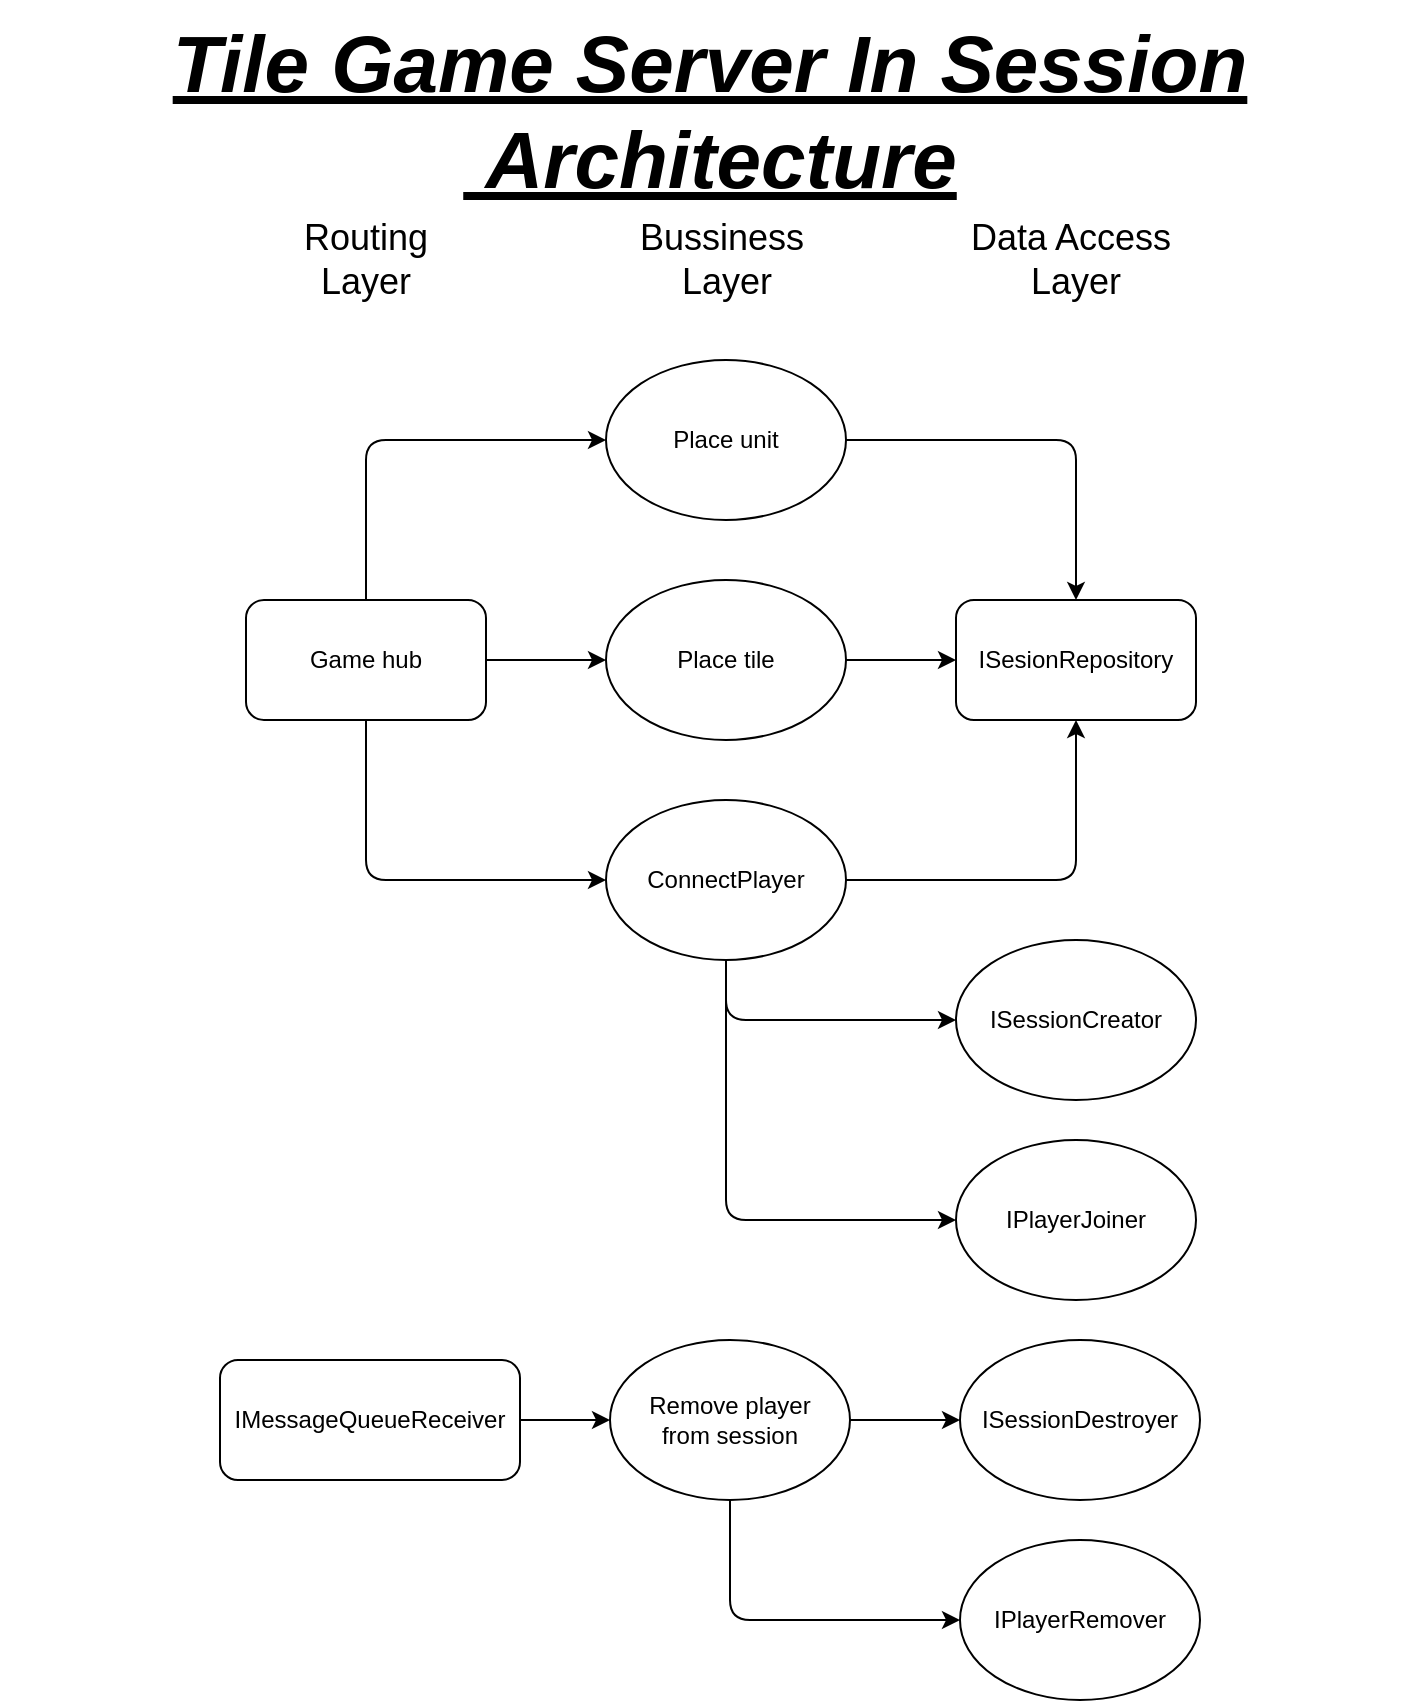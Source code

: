 <mxfile version="14.5.1" type="device"><diagram id="zs68d7hvvTR-MqtRcNAH" name="Page-1"><mxGraphModel dx="886" dy="511" grid="1" gridSize="10" guides="1" tooltips="1" connect="1" arrows="1" fold="1" page="1" pageScale="1" pageWidth="827" pageHeight="1169" math="0" shadow="0"><root><mxCell id="0"/><mxCell id="1" parent="0"/><mxCell id="57feNAYNzXfSAhMgYncy-16" value="ISesionRepository" style="rounded=1;whiteSpace=wrap;html=1;" parent="1" vertex="1"><mxGeometry x="800" y="310" width="120" height="60" as="geometry"/></mxCell><mxCell id="up3Yxn6hH0Z83xCeS7lL-11" value="" style="edgeStyle=orthogonalEdgeStyle;rounded=0;orthogonalLoop=1;jettySize=auto;html=1;" edge="1" parent="1" source="57feNAYNzXfSAhMgYncy-18" target="57feNAYNzXfSAhMgYncy-40"><mxGeometry relative="1" as="geometry"/></mxCell><mxCell id="57feNAYNzXfSAhMgYncy-18" value="Game hub" style="rounded=1;whiteSpace=wrap;html=1;" parent="1" vertex="1"><mxGeometry x="445" y="310" width="120" height="60" as="geometry"/></mxCell><mxCell id="57feNAYNzXfSAhMgYncy-19" value="" style="endArrow=classic;html=1;shadow=0;align=center;edgeStyle=elbowEdgeStyle;exitX=0.5;exitY=0;exitDx=0;exitDy=0;entryX=0;entryY=0.5;entryDx=0;entryDy=0;" parent="1" edge="1" target="57feNAYNzXfSAhMgYncy-39" source="57feNAYNzXfSAhMgYncy-18"><mxGeometry width="50" height="50" relative="1" as="geometry"><mxPoint x="515" y="290" as="sourcePoint"/><mxPoint x="385" y="270" as="targetPoint"/><Array as="points"><mxPoint x="505" y="290"/></Array></mxGeometry></mxCell><mxCell id="57feNAYNzXfSAhMgYncy-30" value="Tile Game Server In Session&lt;br&gt;&amp;nbsp;Architecture" style="text;html=1;strokeColor=none;fillColor=none;align=center;verticalAlign=middle;whiteSpace=wrap;rounded=0;fontStyle=7;horizontal=1;fontSize=40;" parent="1" vertex="1"><mxGeometry x="322" y="10" width="710" height="110" as="geometry"/></mxCell><mxCell id="57feNAYNzXfSAhMgYncy-38" value="" style="endArrow=classic;html=1;shadow=0;fontSize=12;align=center;exitX=1;exitY=0.5;exitDx=0;exitDy=0;entryX=0.5;entryY=0;entryDx=0;entryDy=0;" parent="1" edge="1" target="57feNAYNzXfSAhMgYncy-16" source="57feNAYNzXfSAhMgYncy-39"><mxGeometry width="50" height="50" relative="1" as="geometry"><mxPoint x="992" y="290" as="sourcePoint"/><mxPoint x="888" y="310" as="targetPoint"/><Array as="points"><mxPoint x="860" y="230"/></Array></mxGeometry></mxCell><mxCell id="57feNAYNzXfSAhMgYncy-39" value="Place unit" style="ellipse;whiteSpace=wrap;html=1;fontSize=12;align=center;verticalAlign=middle;" parent="1" vertex="1"><mxGeometry x="625" y="190" width="120" height="80" as="geometry"/></mxCell><mxCell id="up3Yxn6hH0Z83xCeS7lL-12" value="" style="edgeStyle=orthogonalEdgeStyle;rounded=0;orthogonalLoop=1;jettySize=auto;html=1;" edge="1" parent="1" source="57feNAYNzXfSAhMgYncy-40" target="57feNAYNzXfSAhMgYncy-16"><mxGeometry relative="1" as="geometry"/></mxCell><mxCell id="57feNAYNzXfSAhMgYncy-40" value="Place tile" style="ellipse;whiteSpace=wrap;html=1;fontSize=12;align=center;verticalAlign=middle;" parent="1" vertex="1"><mxGeometry x="625" y="300" width="120" height="80" as="geometry"/></mxCell><mxCell id="YDsrvAvlM_w_qQH1EyTT-2" value="&lt;font style=&quot;font-size: 18px&quot;&gt;Data Access&amp;nbsp;&lt;br&gt;Layer&lt;/font&gt;" style="text;html=1;strokeColor=none;fillColor=none;align=center;verticalAlign=middle;whiteSpace=wrap;rounded=0;" parent="1" vertex="1"><mxGeometry x="800" y="130" width="120" height="20" as="geometry"/></mxCell><mxCell id="YDsrvAvlM_w_qQH1EyTT-3" value="&lt;font style=&quot;font-size: 18px&quot;&gt;Bussiness&amp;nbsp;&lt;br&gt;Layer&lt;/font&gt;" style="text;html=1;strokeColor=none;fillColor=none;align=center;verticalAlign=middle;whiteSpace=wrap;rounded=0;" parent="1" vertex="1"><mxGeometry x="622.5" y="130" width="125" height="20" as="geometry"/></mxCell><mxCell id="YDsrvAvlM_w_qQH1EyTT-5" value="&lt;font style=&quot;font-size: 18px&quot;&gt;Routing&lt;br&gt;Layer&lt;/font&gt;" style="text;html=1;strokeColor=none;fillColor=none;align=center;verticalAlign=middle;whiteSpace=wrap;rounded=0;" parent="1" vertex="1"><mxGeometry x="445" y="130" width="120" height="20" as="geometry"/></mxCell><mxCell id="up3Yxn6hH0Z83xCeS7lL-4" value="" style="edgeStyle=orthogonalEdgeStyle;rounded=0;orthogonalLoop=1;jettySize=auto;html=1;" edge="1" parent="1" source="up3Yxn6hH0Z83xCeS7lL-1" target="up3Yxn6hH0Z83xCeS7lL-2"><mxGeometry relative="1" as="geometry"/></mxCell><mxCell id="up3Yxn6hH0Z83xCeS7lL-1" value="IMessageQueueReceiver" style="rounded=1;whiteSpace=wrap;html=1;" vertex="1" parent="1"><mxGeometry x="432" y="690" width="150" height="60" as="geometry"/></mxCell><mxCell id="up3Yxn6hH0Z83xCeS7lL-6" value="" style="edgeStyle=orthogonalEdgeStyle;rounded=0;orthogonalLoop=1;jettySize=auto;html=1;" edge="1" parent="1" source="up3Yxn6hH0Z83xCeS7lL-2" target="up3Yxn6hH0Z83xCeS7lL-5"><mxGeometry relative="1" as="geometry"/></mxCell><mxCell id="up3Yxn6hH0Z83xCeS7lL-2" value="Remove player &lt;br&gt;from session" style="ellipse;whiteSpace=wrap;html=1;fontSize=12;align=center;verticalAlign=middle;" vertex="1" parent="1"><mxGeometry x="627" y="680" width="120" height="80" as="geometry"/></mxCell><mxCell id="up3Yxn6hH0Z83xCeS7lL-5" value="ISessionDestroyer" style="ellipse;whiteSpace=wrap;html=1;fontSize=12;align=center;verticalAlign=middle;" vertex="1" parent="1"><mxGeometry x="802" y="680" width="120" height="80" as="geometry"/></mxCell><mxCell id="up3Yxn6hH0Z83xCeS7lL-8" value="ConnectPlayer" style="ellipse;whiteSpace=wrap;html=1;fontSize=12;align=center;verticalAlign=middle;" vertex="1" parent="1"><mxGeometry x="625" y="410" width="120" height="80" as="geometry"/></mxCell><mxCell id="up3Yxn6hH0Z83xCeS7lL-9" value="" style="endArrow=classic;html=1;shadow=0;align=center;edgeStyle=elbowEdgeStyle;exitX=0.5;exitY=1;exitDx=0;exitDy=0;entryX=0;entryY=0.5;entryDx=0;entryDy=0;" edge="1" parent="1" source="57feNAYNzXfSAhMgYncy-18" target="up3Yxn6hH0Z83xCeS7lL-8"><mxGeometry width="50" height="50" relative="1" as="geometry"><mxPoint x="505.0" y="470.0" as="sourcePoint"/><mxPoint x="625.0" y="500.0" as="targetPoint"/><Array as="points"><mxPoint x="505" y="400"/><mxPoint x="475" y="430"/><mxPoint x="505" y="500"/></Array></mxGeometry></mxCell><mxCell id="up3Yxn6hH0Z83xCeS7lL-13" value="" style="endArrow=classic;html=1;shadow=0;fontSize=12;align=center;exitX=1;exitY=0.5;exitDx=0;exitDy=0;entryX=0.5;entryY=1;entryDx=0;entryDy=0;" edge="1" parent="1" source="up3Yxn6hH0Z83xCeS7lL-8" target="57feNAYNzXfSAhMgYncy-16"><mxGeometry width="50" height="50" relative="1" as="geometry"><mxPoint x="755" y="240" as="sourcePoint"/><mxPoint x="870" y="320" as="targetPoint"/><Array as="points"><mxPoint x="860" y="450"/></Array></mxGeometry></mxCell><mxCell id="up3Yxn6hH0Z83xCeS7lL-14" value="" style="endArrow=classic;html=1;shadow=0;align=center;edgeStyle=elbowEdgeStyle;exitX=0.5;exitY=1;exitDx=0;exitDy=0;entryX=0;entryY=0.5;entryDx=0;entryDy=0;" edge="1" parent="1" source="up3Yxn6hH0Z83xCeS7lL-8" target="up3Yxn6hH0Z83xCeS7lL-15"><mxGeometry width="50" height="50" relative="1" as="geometry"><mxPoint x="680.0" y="520.0" as="sourcePoint"/><mxPoint x="800" y="550" as="targetPoint"/><Array as="points"><mxPoint x="685" y="540"/><mxPoint x="690" y="550"/><mxPoint x="650" y="580"/><mxPoint x="680" y="650"/></Array></mxGeometry></mxCell><mxCell id="up3Yxn6hH0Z83xCeS7lL-15" value="ISessionCreator" style="ellipse;whiteSpace=wrap;html=1;fontSize=12;align=center;verticalAlign=middle;" vertex="1" parent="1"><mxGeometry x="800" y="480" width="120" height="80" as="geometry"/></mxCell><mxCell id="up3Yxn6hH0Z83xCeS7lL-18" value="" style="endArrow=classic;html=1;shadow=0;align=center;edgeStyle=elbowEdgeStyle;exitX=0.5;exitY=1;exitDx=0;exitDy=0;entryX=0;entryY=0.5;entryDx=0;entryDy=0;" edge="1" parent="1" target="up3Yxn6hH0Z83xCeS7lL-19" source="up3Yxn6hH0Z83xCeS7lL-2"><mxGeometry width="50" height="50" relative="1" as="geometry"><mxPoint x="682.0" y="770" as="sourcePoint"/><mxPoint x="797" y="830" as="targetPoint"/><Array as="points"><mxPoint x="687" y="780"/><mxPoint x="687" y="830"/><mxPoint x="647" y="860"/><mxPoint x="677" y="930"/></Array></mxGeometry></mxCell><mxCell id="up3Yxn6hH0Z83xCeS7lL-19" value="IPlayerRemover" style="ellipse;whiteSpace=wrap;html=1;fontSize=12;align=center;verticalAlign=middle;" vertex="1" parent="1"><mxGeometry x="802" y="780" width="120" height="80" as="geometry"/></mxCell><mxCell id="up3Yxn6hH0Z83xCeS7lL-20" value="" style="endArrow=classic;html=1;shadow=0;align=center;edgeStyle=elbowEdgeStyle;exitX=0.5;exitY=1;exitDx=0;exitDy=0;entryX=0;entryY=0.5;entryDx=0;entryDy=0;" edge="1" parent="1" target="up3Yxn6hH0Z83xCeS7lL-21" source="up3Yxn6hH0Z83xCeS7lL-8"><mxGeometry width="50" height="50" relative="1" as="geometry"><mxPoint x="685" y="580" as="sourcePoint"/><mxPoint x="800" y="640" as="targetPoint"/><Array as="points"><mxPoint x="685" y="630"/><mxPoint x="690" y="640"/><mxPoint x="650" y="670"/><mxPoint x="680" y="740"/></Array></mxGeometry></mxCell><mxCell id="up3Yxn6hH0Z83xCeS7lL-21" value="IPlayerJoiner" style="ellipse;whiteSpace=wrap;html=1;fontSize=12;align=center;verticalAlign=middle;" vertex="1" parent="1"><mxGeometry x="800" y="580" width="120" height="80" as="geometry"/></mxCell></root></mxGraphModel></diagram></mxfile>